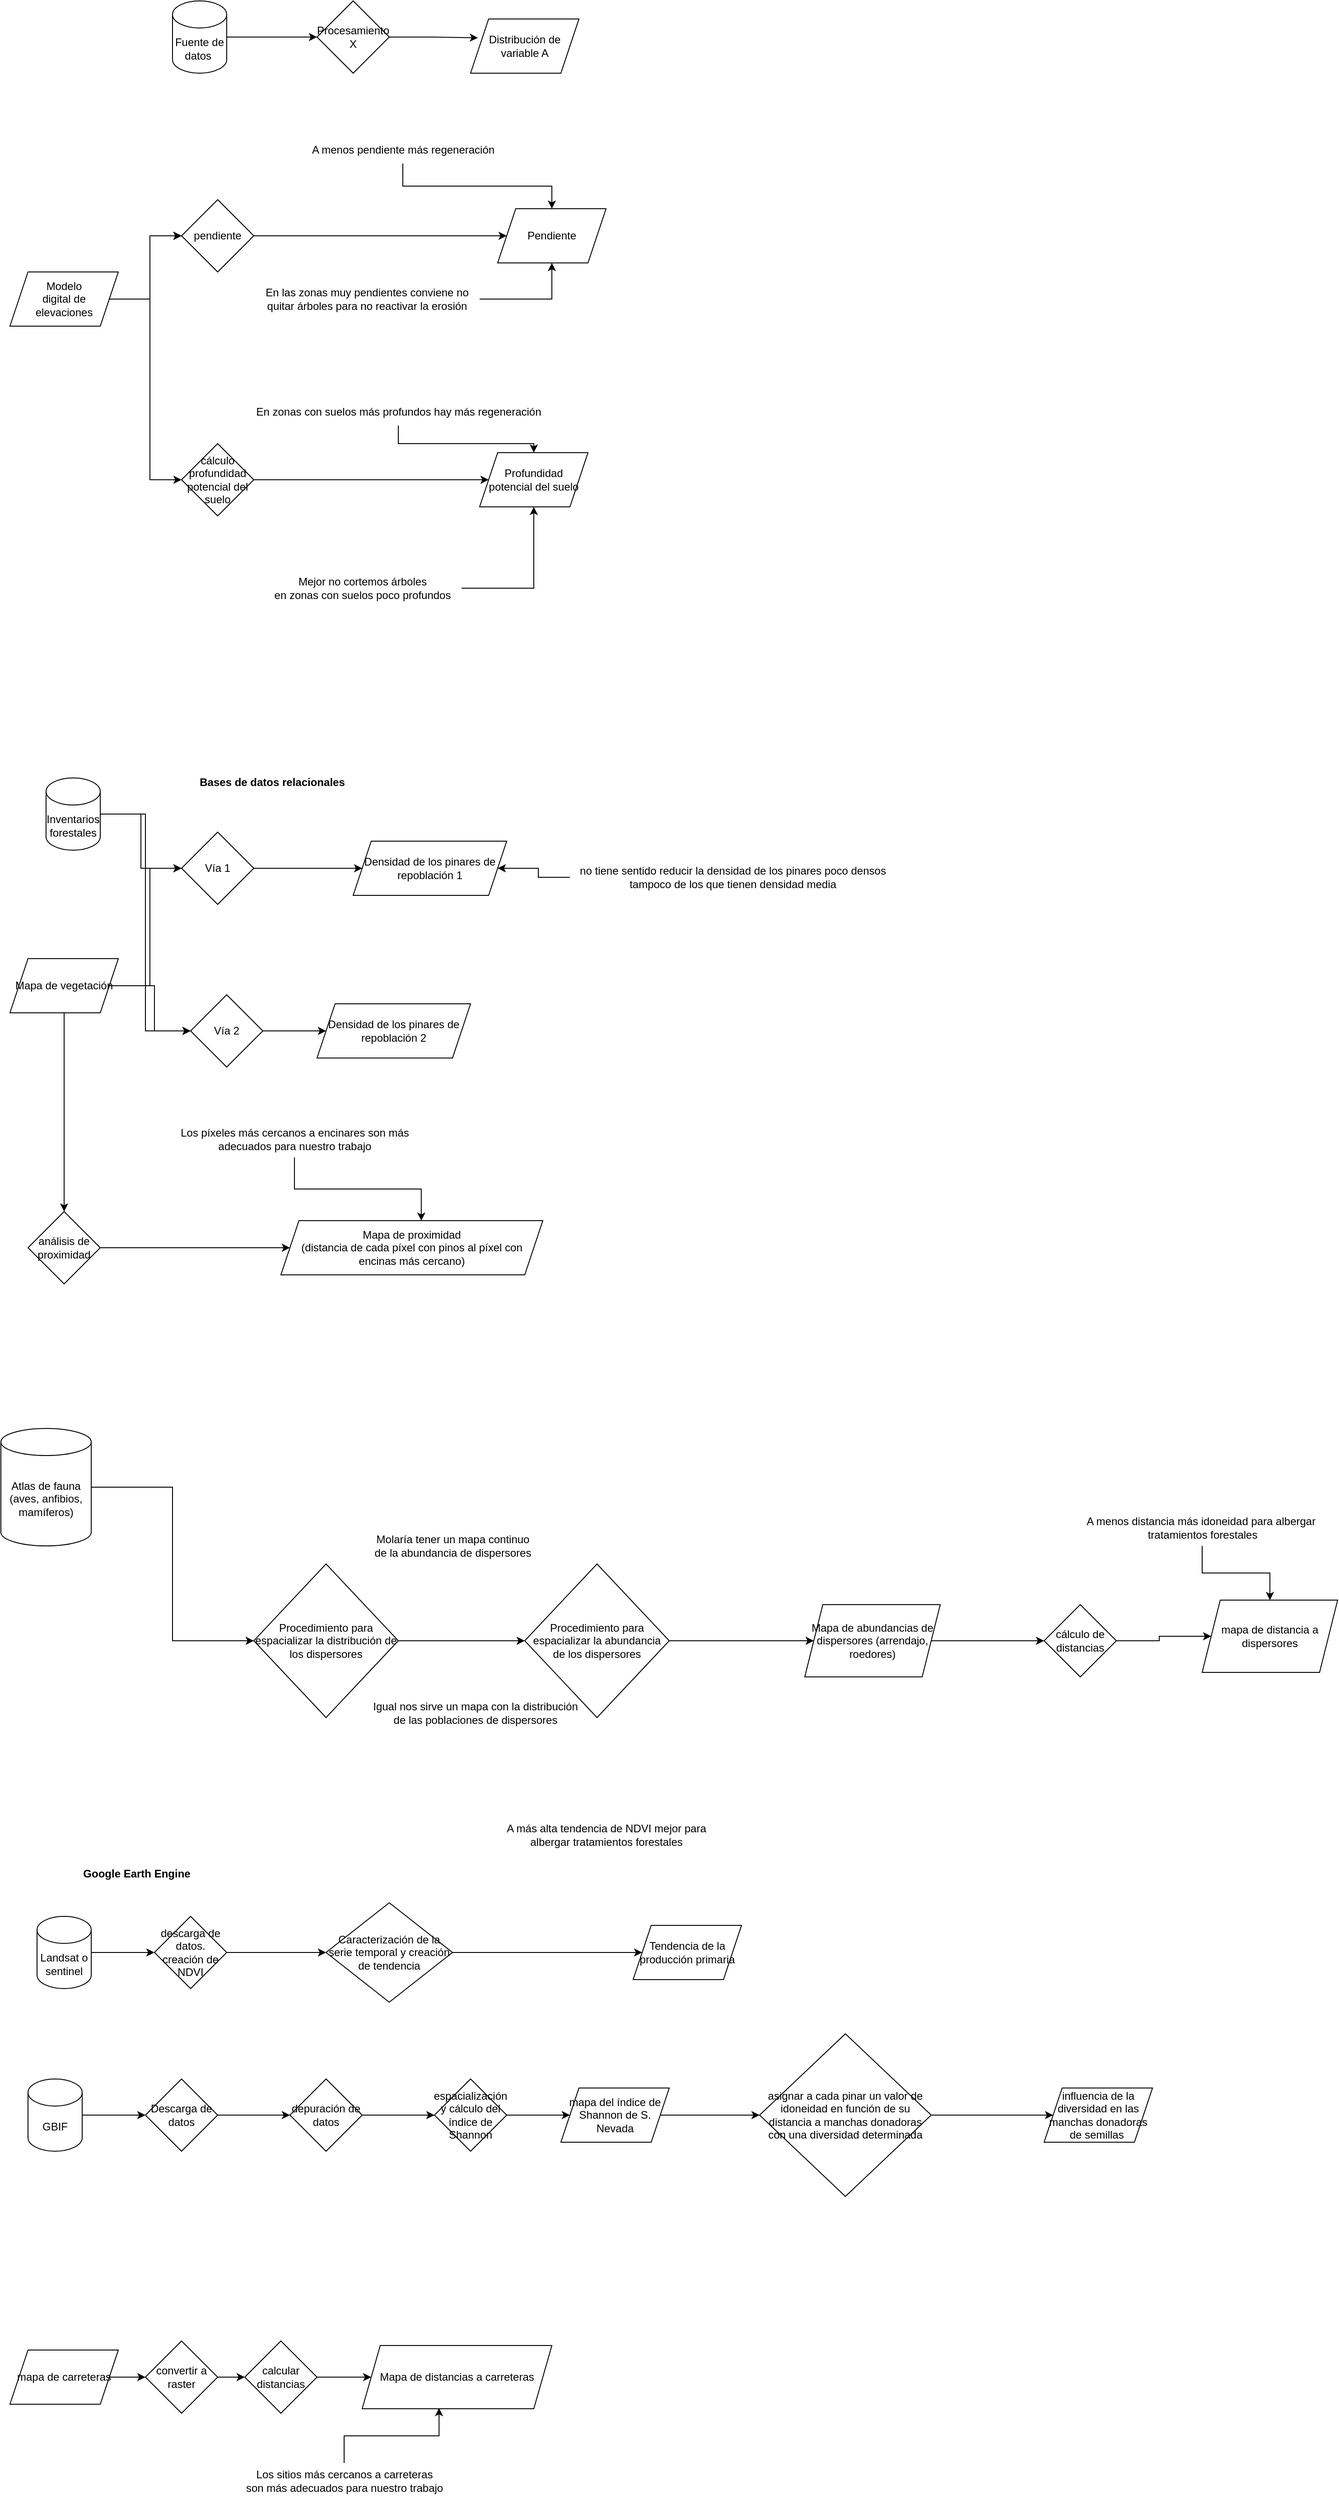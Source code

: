 <mxfile version="22.1.18" type="device">
  <diagram name="Page-1" id="WIU8k1cV8S0puOEJ7pt0">
    <mxGraphModel dx="1156" dy="646" grid="1" gridSize="10" guides="1" tooltips="1" connect="1" arrows="1" fold="1" page="1" pageScale="1" pageWidth="2336" pageHeight="1654" math="0" shadow="0">
      <root>
        <mxCell id="0" />
        <mxCell id="1" parent="0" />
        <mxCell id="wQWCABWHkLXudAePkiMl-4" value="" style="edgeStyle=orthogonalEdgeStyle;rounded=0;orthogonalLoop=1;jettySize=auto;html=1;" parent="1" source="wQWCABWHkLXudAePkiMl-1" target="wQWCABWHkLXudAePkiMl-3" edge="1">
          <mxGeometry relative="1" as="geometry" />
        </mxCell>
        <mxCell id="wQWCABWHkLXudAePkiMl-1" value="Fuente de datos&amp;nbsp;" style="shape=cylinder3;whiteSpace=wrap;html=1;boundedLbl=1;backgroundOutline=1;size=15;" parent="1" vertex="1">
          <mxGeometry x="230" y="140" width="60" height="80" as="geometry" />
        </mxCell>
        <mxCell id="wQWCABWHkLXudAePkiMl-2" value="Distribución de variable A" style="shape=parallelogram;perimeter=parallelogramPerimeter;whiteSpace=wrap;html=1;fixedSize=1;" parent="1" vertex="1">
          <mxGeometry x="560" y="160" width="120" height="60" as="geometry" />
        </mxCell>
        <mxCell id="wQWCABWHkLXudAePkiMl-3" value="Procesamiento X" style="rhombus;whiteSpace=wrap;html=1;" parent="1" vertex="1">
          <mxGeometry x="390" y="140" width="80" height="80" as="geometry" />
        </mxCell>
        <mxCell id="wQWCABWHkLXudAePkiMl-5" style="edgeStyle=orthogonalEdgeStyle;rounded=0;orthogonalLoop=1;jettySize=auto;html=1;entryX=0.068;entryY=0.347;entryDx=0;entryDy=0;entryPerimeter=0;" parent="1" source="wQWCABWHkLXudAePkiMl-3" target="wQWCABWHkLXudAePkiMl-2" edge="1">
          <mxGeometry relative="1" as="geometry" />
        </mxCell>
        <mxCell id="wQWCABWHkLXudAePkiMl-6" value="Pendiente" style="shape=parallelogram;perimeter=parallelogramPerimeter;whiteSpace=wrap;html=1;fixedSize=1;" parent="1" vertex="1">
          <mxGeometry x="590" y="370" width="120" height="60" as="geometry" />
        </mxCell>
        <mxCell id="wQWCABWHkLXudAePkiMl-8" style="edgeStyle=orthogonalEdgeStyle;rounded=0;orthogonalLoop=1;jettySize=auto;html=1;" parent="1" source="wQWCABWHkLXudAePkiMl-7" target="wQWCABWHkLXudAePkiMl-6" edge="1">
          <mxGeometry relative="1" as="geometry" />
        </mxCell>
        <mxCell id="wQWCABWHkLXudAePkiMl-7" value="A menos pendiente más regeneración" style="text;html=1;align=center;verticalAlign=middle;resizable=0;points=[];autosize=1;strokeColor=none;fillColor=none;" parent="1" vertex="1">
          <mxGeometry x="370" y="290" width="230" height="30" as="geometry" />
        </mxCell>
        <mxCell id="wQWCABWHkLXudAePkiMl-10" style="edgeStyle=orthogonalEdgeStyle;rounded=0;orthogonalLoop=1;jettySize=auto;html=1;" parent="1" source="wQWCABWHkLXudAePkiMl-9" target="wQWCABWHkLXudAePkiMl-6" edge="1">
          <mxGeometry relative="1" as="geometry" />
        </mxCell>
        <mxCell id="wQWCABWHkLXudAePkiMl-9" value="En las zonas muy pendientes conviene no&lt;br&gt;quitar árboles para no reactivar la erosión" style="text;html=1;align=center;verticalAlign=middle;resizable=0;points=[];autosize=1;strokeColor=none;fillColor=none;" parent="1" vertex="1">
          <mxGeometry x="320" y="450" width="250" height="40" as="geometry" />
        </mxCell>
        <mxCell id="wQWCABWHkLXudAePkiMl-11" value="Profundidad&lt;br&gt;potencial del suelo" style="shape=parallelogram;perimeter=parallelogramPerimeter;whiteSpace=wrap;html=1;fixedSize=1;" parent="1" vertex="1">
          <mxGeometry x="570" y="640" width="120" height="60" as="geometry" />
        </mxCell>
        <mxCell id="wQWCABWHkLXudAePkiMl-13" style="edgeStyle=orthogonalEdgeStyle;rounded=0;orthogonalLoop=1;jettySize=auto;html=1;entryX=0.5;entryY=0;entryDx=0;entryDy=0;" parent="1" source="wQWCABWHkLXudAePkiMl-12" target="wQWCABWHkLXudAePkiMl-11" edge="1">
          <mxGeometry relative="1" as="geometry" />
        </mxCell>
        <mxCell id="wQWCABWHkLXudAePkiMl-12" value="En zonas con suelos más profundos hay más regeneración" style="text;html=1;align=center;verticalAlign=middle;resizable=0;points=[];autosize=1;strokeColor=none;fillColor=none;" parent="1" vertex="1">
          <mxGeometry x="310" y="580" width="340" height="30" as="geometry" />
        </mxCell>
        <mxCell id="wQWCABWHkLXudAePkiMl-15" style="edgeStyle=orthogonalEdgeStyle;rounded=0;orthogonalLoop=1;jettySize=auto;html=1;" parent="1" source="wQWCABWHkLXudAePkiMl-14" target="wQWCABWHkLXudAePkiMl-11" edge="1">
          <mxGeometry relative="1" as="geometry" />
        </mxCell>
        <mxCell id="wQWCABWHkLXudAePkiMl-14" value="Mejor no cortemos árboles&lt;br&gt;en zonas con suelos poco profundos" style="text;html=1;align=center;verticalAlign=middle;resizable=0;points=[];autosize=1;strokeColor=none;fillColor=none;" parent="1" vertex="1">
          <mxGeometry x="330" y="770" width="220" height="40" as="geometry" />
        </mxCell>
        <mxCell id="wQWCABWHkLXudAePkiMl-19" value="" style="edgeStyle=orthogonalEdgeStyle;rounded=0;orthogonalLoop=1;jettySize=auto;html=1;" parent="1" source="wQWCABWHkLXudAePkiMl-17" target="wQWCABWHkLXudAePkiMl-18" edge="1">
          <mxGeometry relative="1" as="geometry" />
        </mxCell>
        <mxCell id="wQWCABWHkLXudAePkiMl-22" value="" style="edgeStyle=orthogonalEdgeStyle;rounded=0;orthogonalLoop=1;jettySize=auto;html=1;" parent="1" source="wQWCABWHkLXudAePkiMl-17" target="wQWCABWHkLXudAePkiMl-18" edge="1">
          <mxGeometry relative="1" as="geometry" />
        </mxCell>
        <mxCell id="wQWCABWHkLXudAePkiMl-23" value="" style="edgeStyle=orthogonalEdgeStyle;rounded=0;orthogonalLoop=1;jettySize=auto;html=1;" parent="1" source="wQWCABWHkLXudAePkiMl-17" target="wQWCABWHkLXudAePkiMl-18" edge="1">
          <mxGeometry relative="1" as="geometry" />
        </mxCell>
        <mxCell id="wQWCABWHkLXudAePkiMl-25" style="edgeStyle=orthogonalEdgeStyle;rounded=0;orthogonalLoop=1;jettySize=auto;html=1;entryX=0;entryY=0.5;entryDx=0;entryDy=0;" parent="1" source="wQWCABWHkLXudAePkiMl-17" target="wQWCABWHkLXudAePkiMl-24" edge="1">
          <mxGeometry relative="1" as="geometry" />
        </mxCell>
        <mxCell id="wQWCABWHkLXudAePkiMl-17" value="Modelo&lt;br&gt;digital de&lt;br&gt;elevaciones" style="shape=parallelogram;perimeter=parallelogramPerimeter;whiteSpace=wrap;html=1;fixedSize=1;" parent="1" vertex="1">
          <mxGeometry x="50" y="440" width="120" height="60" as="geometry" />
        </mxCell>
        <mxCell id="wQWCABWHkLXudAePkiMl-20" style="edgeStyle=orthogonalEdgeStyle;rounded=0;orthogonalLoop=1;jettySize=auto;html=1;entryX=0;entryY=0.5;entryDx=0;entryDy=0;" parent="1" source="wQWCABWHkLXudAePkiMl-18" target="wQWCABWHkLXudAePkiMl-6" edge="1">
          <mxGeometry relative="1" as="geometry" />
        </mxCell>
        <mxCell id="wQWCABWHkLXudAePkiMl-18" value="pendiente" style="rhombus;whiteSpace=wrap;html=1;" parent="1" vertex="1">
          <mxGeometry x="240" y="360" width="80" height="80" as="geometry" />
        </mxCell>
        <mxCell id="wQWCABWHkLXudAePkiMl-26" style="edgeStyle=orthogonalEdgeStyle;rounded=0;orthogonalLoop=1;jettySize=auto;html=1;" parent="1" source="wQWCABWHkLXudAePkiMl-24" target="wQWCABWHkLXudAePkiMl-11" edge="1">
          <mxGeometry relative="1" as="geometry" />
        </mxCell>
        <mxCell id="wQWCABWHkLXudAePkiMl-24" value="cálculo profundidad potencial del suelo" style="rhombus;whiteSpace=wrap;html=1;" parent="1" vertex="1">
          <mxGeometry x="240" y="630" width="80" height="80" as="geometry" />
        </mxCell>
        <mxCell id="wQWCABWHkLXudAePkiMl-27" value="Densidad de los pinares de repoblación 1" style="shape=parallelogram;perimeter=parallelogramPerimeter;whiteSpace=wrap;html=1;fixedSize=1;" parent="1" vertex="1">
          <mxGeometry x="430" y="1070" width="170" height="60" as="geometry" />
        </mxCell>
        <mxCell id="wQWCABWHkLXudAePkiMl-30" style="edgeStyle=orthogonalEdgeStyle;rounded=0;orthogonalLoop=1;jettySize=auto;html=1;entryX=1;entryY=0.5;entryDx=0;entryDy=0;" parent="1" source="wQWCABWHkLXudAePkiMl-28" target="wQWCABWHkLXudAePkiMl-27" edge="1">
          <mxGeometry relative="1" as="geometry" />
        </mxCell>
        <mxCell id="wQWCABWHkLXudAePkiMl-28" value="no tiene sentido reducir la densidad de los pinares poco densos&lt;br&gt;tampoco de los que tienen densidad media" style="text;html=1;align=center;verticalAlign=middle;resizable=0;points=[];autosize=1;strokeColor=none;fillColor=none;" parent="1" vertex="1">
          <mxGeometry x="670" y="1090" width="360" height="40" as="geometry" />
        </mxCell>
        <mxCell id="wQWCABWHkLXudAePkiMl-34" value="" style="edgeStyle=orthogonalEdgeStyle;rounded=0;orthogonalLoop=1;jettySize=auto;html=1;" parent="1" source="wQWCABWHkLXudAePkiMl-31" target="wQWCABWHkLXudAePkiMl-33" edge="1">
          <mxGeometry relative="1" as="geometry" />
        </mxCell>
        <mxCell id="wQWCABWHkLXudAePkiMl-39" style="edgeStyle=orthogonalEdgeStyle;rounded=0;orthogonalLoop=1;jettySize=auto;html=1;entryX=0;entryY=0.5;entryDx=0;entryDy=0;" parent="1" source="wQWCABWHkLXudAePkiMl-31" target="wQWCABWHkLXudAePkiMl-37" edge="1">
          <mxGeometry relative="1" as="geometry" />
        </mxCell>
        <mxCell id="wQWCABWHkLXudAePkiMl-31" value="Inventarios forestales" style="shape=cylinder3;whiteSpace=wrap;html=1;boundedLbl=1;backgroundOutline=1;size=15;" parent="1" vertex="1">
          <mxGeometry x="90" y="1000" width="60" height="80" as="geometry" />
        </mxCell>
        <mxCell id="wQWCABWHkLXudAePkiMl-35" style="edgeStyle=orthogonalEdgeStyle;rounded=0;orthogonalLoop=1;jettySize=auto;html=1;entryX=0;entryY=0.5;entryDx=0;entryDy=0;" parent="1" source="wQWCABWHkLXudAePkiMl-32" target="wQWCABWHkLXudAePkiMl-33" edge="1">
          <mxGeometry relative="1" as="geometry" />
        </mxCell>
        <mxCell id="wQWCABWHkLXudAePkiMl-41" style="edgeStyle=orthogonalEdgeStyle;rounded=0;orthogonalLoop=1;jettySize=auto;html=1;exitX=1;exitY=0.5;exitDx=0;exitDy=0;entryX=0;entryY=0.5;entryDx=0;entryDy=0;" parent="1" source="wQWCABWHkLXudAePkiMl-32" target="wQWCABWHkLXudAePkiMl-37" edge="1">
          <mxGeometry relative="1" as="geometry" />
        </mxCell>
        <mxCell id="wQWCABWHkLXudAePkiMl-47" value="" style="edgeStyle=orthogonalEdgeStyle;rounded=0;orthogonalLoop=1;jettySize=auto;html=1;" parent="1" source="wQWCABWHkLXudAePkiMl-32" target="wQWCABWHkLXudAePkiMl-46" edge="1">
          <mxGeometry relative="1" as="geometry" />
        </mxCell>
        <mxCell id="wQWCABWHkLXudAePkiMl-32" value="Mapa de vegetación" style="shape=parallelogram;perimeter=parallelogramPerimeter;whiteSpace=wrap;html=1;fixedSize=1;" parent="1" vertex="1">
          <mxGeometry x="50" y="1200" width="120" height="60" as="geometry" />
        </mxCell>
        <mxCell id="wQWCABWHkLXudAePkiMl-36" style="edgeStyle=orthogonalEdgeStyle;rounded=0;orthogonalLoop=1;jettySize=auto;html=1;entryX=0;entryY=0.5;entryDx=0;entryDy=0;" parent="1" source="wQWCABWHkLXudAePkiMl-33" target="wQWCABWHkLXudAePkiMl-27" edge="1">
          <mxGeometry relative="1" as="geometry" />
        </mxCell>
        <mxCell id="wQWCABWHkLXudAePkiMl-33" value="Vía 1" style="rhombus;whiteSpace=wrap;html=1;" parent="1" vertex="1">
          <mxGeometry x="240" y="1060" width="80" height="80" as="geometry" />
        </mxCell>
        <mxCell id="wQWCABWHkLXudAePkiMl-40" style="edgeStyle=orthogonalEdgeStyle;rounded=0;orthogonalLoop=1;jettySize=auto;html=1;entryX=0;entryY=0.5;entryDx=0;entryDy=0;" parent="1" source="wQWCABWHkLXudAePkiMl-37" target="wQWCABWHkLXudAePkiMl-38" edge="1">
          <mxGeometry relative="1" as="geometry" />
        </mxCell>
        <mxCell id="wQWCABWHkLXudAePkiMl-37" value="Vía 2" style="rhombus;whiteSpace=wrap;html=1;" parent="1" vertex="1">
          <mxGeometry x="250" y="1240" width="80" height="80" as="geometry" />
        </mxCell>
        <mxCell id="wQWCABWHkLXudAePkiMl-38" value="Densidad de los pinares de repoblación 2" style="shape=parallelogram;perimeter=parallelogramPerimeter;whiteSpace=wrap;html=1;fixedSize=1;" parent="1" vertex="1">
          <mxGeometry x="390" y="1250" width="170" height="60" as="geometry" />
        </mxCell>
        <mxCell id="wQWCABWHkLXudAePkiMl-42" value="Bases de datos relacionales" style="text;html=1;align=center;verticalAlign=middle;resizable=0;points=[];autosize=1;strokeColor=none;fillColor=none;fontStyle=1" parent="1" vertex="1">
          <mxGeometry x="250" y="990" width="180" height="30" as="geometry" />
        </mxCell>
        <mxCell id="wQWCABWHkLXudAePkiMl-43" value="Mapa de proximidad&lt;br&gt;(distancia de cada píxel con pinos al píxel con encinas más cercano)" style="shape=parallelogram;perimeter=parallelogramPerimeter;whiteSpace=wrap;html=1;fixedSize=1;" parent="1" vertex="1">
          <mxGeometry x="350" y="1490" width="290" height="60" as="geometry" />
        </mxCell>
        <mxCell id="wQWCABWHkLXudAePkiMl-48" style="edgeStyle=orthogonalEdgeStyle;rounded=0;orthogonalLoop=1;jettySize=auto;html=1;entryX=0;entryY=0.5;entryDx=0;entryDy=0;" parent="1" source="wQWCABWHkLXudAePkiMl-46" target="wQWCABWHkLXudAePkiMl-43" edge="1">
          <mxGeometry relative="1" as="geometry" />
        </mxCell>
        <mxCell id="wQWCABWHkLXudAePkiMl-46" value="análisis de proximidad" style="rhombus;whiteSpace=wrap;html=1;" parent="1" vertex="1">
          <mxGeometry x="70" y="1480" width="80" height="80" as="geometry" />
        </mxCell>
        <mxCell id="wQWCABWHkLXudAePkiMl-49" value="Mapa de distancias a carreteras" style="shape=parallelogram;perimeter=parallelogramPerimeter;whiteSpace=wrap;html=1;fixedSize=1;" parent="1" vertex="1">
          <mxGeometry x="440" y="2735" width="210" height="70" as="geometry" />
        </mxCell>
        <mxCell id="wQWCABWHkLXudAePkiMl-52" value="" style="edgeStyle=orthogonalEdgeStyle;rounded=0;orthogonalLoop=1;jettySize=auto;html=1;" parent="1" source="wQWCABWHkLXudAePkiMl-50" target="wQWCABWHkLXudAePkiMl-51" edge="1">
          <mxGeometry relative="1" as="geometry" />
        </mxCell>
        <mxCell id="wQWCABWHkLXudAePkiMl-50" value="mapa de carreteras" style="shape=parallelogram;perimeter=parallelogramPerimeter;whiteSpace=wrap;html=1;fixedSize=1;" parent="1" vertex="1">
          <mxGeometry x="50" y="2740" width="120" height="60" as="geometry" />
        </mxCell>
        <mxCell id="wQWCABWHkLXudAePkiMl-55" value="" style="edgeStyle=orthogonalEdgeStyle;rounded=0;orthogonalLoop=1;jettySize=auto;html=1;" parent="1" source="wQWCABWHkLXudAePkiMl-51" target="wQWCABWHkLXudAePkiMl-54" edge="1">
          <mxGeometry relative="1" as="geometry" />
        </mxCell>
        <mxCell id="wQWCABWHkLXudAePkiMl-51" value="convertir a&lt;br&gt;raster" style="rhombus;whiteSpace=wrap;html=1;" parent="1" vertex="1">
          <mxGeometry x="200" y="2730" width="80" height="80" as="geometry" />
        </mxCell>
        <mxCell id="wQWCABWHkLXudAePkiMl-56" style="edgeStyle=orthogonalEdgeStyle;rounded=0;orthogonalLoop=1;jettySize=auto;html=1;" parent="1" source="wQWCABWHkLXudAePkiMl-54" target="wQWCABWHkLXudAePkiMl-49" edge="1">
          <mxGeometry relative="1" as="geometry" />
        </mxCell>
        <mxCell id="wQWCABWHkLXudAePkiMl-54" value="calcular distancias" style="rhombus;whiteSpace=wrap;html=1;" parent="1" vertex="1">
          <mxGeometry x="310" y="2730" width="80" height="80" as="geometry" />
        </mxCell>
        <mxCell id="wQWCABWHkLXudAePkiMl-57" value="Los píxeles más cercanos a encinares son más&lt;br&gt;adecuados para nuestro trabajo" style="text;html=1;align=center;verticalAlign=middle;resizable=0;points=[];autosize=1;strokeColor=none;fillColor=none;" parent="1" vertex="1">
          <mxGeometry x="225" y="1380" width="280" height="40" as="geometry" />
        </mxCell>
        <mxCell id="wQWCABWHkLXudAePkiMl-58" style="edgeStyle=orthogonalEdgeStyle;rounded=0;orthogonalLoop=1;jettySize=auto;html=1;entryX=0.536;entryY=0.001;entryDx=0;entryDy=0;entryPerimeter=0;" parent="1" source="wQWCABWHkLXudAePkiMl-57" target="wQWCABWHkLXudAePkiMl-43" edge="1">
          <mxGeometry relative="1" as="geometry" />
        </mxCell>
        <mxCell id="wQWCABWHkLXudAePkiMl-59" value="Los sitios más cercanos a carreteras&lt;br&gt;son más adecuados para nuestro trabajo" style="text;html=1;align=center;verticalAlign=middle;resizable=0;points=[];autosize=1;strokeColor=none;fillColor=none;" parent="1" vertex="1">
          <mxGeometry x="300" y="2865" width="240" height="40" as="geometry" />
        </mxCell>
        <mxCell id="wQWCABWHkLXudAePkiMl-60" style="edgeStyle=orthogonalEdgeStyle;rounded=0;orthogonalLoop=1;jettySize=auto;html=1;entryX=0.405;entryY=0.989;entryDx=0;entryDy=0;entryPerimeter=0;" parent="1" source="wQWCABWHkLXudAePkiMl-59" target="wQWCABWHkLXudAePkiMl-49" edge="1">
          <mxGeometry relative="1" as="geometry" />
        </mxCell>
        <mxCell id="WqvZZUoiSYCYh4qFtlOo-24" value="" style="edgeStyle=orthogonalEdgeStyle;rounded=0;orthogonalLoop=1;jettySize=auto;html=1;" edge="1" parent="1" source="WqvZZUoiSYCYh4qFtlOo-1" target="WqvZZUoiSYCYh4qFtlOo-23">
          <mxGeometry relative="1" as="geometry" />
        </mxCell>
        <mxCell id="WqvZZUoiSYCYh4qFtlOo-1" value="Mapa de abundancias de dispersores (arrendajo, roedores)" style="shape=parallelogram;perimeter=parallelogramPerimeter;whiteSpace=wrap;html=1;fixedSize=1;" vertex="1" parent="1">
          <mxGeometry x="930" y="1915" width="150" height="80" as="geometry" />
        </mxCell>
        <mxCell id="WqvZZUoiSYCYh4qFtlOo-6" style="edgeStyle=orthogonalEdgeStyle;rounded=0;orthogonalLoop=1;jettySize=auto;html=1;" edge="1" parent="1" source="WqvZZUoiSYCYh4qFtlOo-2" target="WqvZZUoiSYCYh4qFtlOo-3">
          <mxGeometry relative="1" as="geometry" />
        </mxCell>
        <mxCell id="WqvZZUoiSYCYh4qFtlOo-2" value="Procedimiento para espacializar la distribución de los dispersores" style="rhombus;whiteSpace=wrap;html=1;" vertex="1" parent="1">
          <mxGeometry x="320" y="1870" width="160" height="170" as="geometry" />
        </mxCell>
        <mxCell id="WqvZZUoiSYCYh4qFtlOo-7" style="edgeStyle=orthogonalEdgeStyle;rounded=0;orthogonalLoop=1;jettySize=auto;html=1;entryX=0;entryY=0.5;entryDx=0;entryDy=0;" edge="1" parent="1" source="WqvZZUoiSYCYh4qFtlOo-3" target="WqvZZUoiSYCYh4qFtlOo-1">
          <mxGeometry relative="1" as="geometry" />
        </mxCell>
        <mxCell id="WqvZZUoiSYCYh4qFtlOo-3" value="Procedimiento para espacializar la abundancia de los dispersores" style="rhombus;whiteSpace=wrap;html=1;" vertex="1" parent="1">
          <mxGeometry x="620" y="1870" width="160" height="170" as="geometry" />
        </mxCell>
        <mxCell id="WqvZZUoiSYCYh4qFtlOo-4" value="Molaría tener un mapa continuo&lt;br&gt;de la abundancia de dispersores" style="text;html=1;align=center;verticalAlign=middle;resizable=0;points=[];autosize=1;strokeColor=none;fillColor=none;" vertex="1" parent="1">
          <mxGeometry x="440" y="1830" width="200" height="40" as="geometry" />
        </mxCell>
        <mxCell id="WqvZZUoiSYCYh4qFtlOo-5" value="Igual nos sirve un mapa con la distribución&lt;br&gt;de las poblaciones de dispersores" style="text;html=1;align=center;verticalAlign=middle;resizable=0;points=[];autosize=1;strokeColor=none;fillColor=none;" vertex="1" parent="1">
          <mxGeometry x="440" y="2015" width="250" height="40" as="geometry" />
        </mxCell>
        <mxCell id="WqvZZUoiSYCYh4qFtlOo-9" style="edgeStyle=orthogonalEdgeStyle;rounded=0;orthogonalLoop=1;jettySize=auto;html=1;entryX=0;entryY=0.5;entryDx=0;entryDy=0;" edge="1" parent="1" source="WqvZZUoiSYCYh4qFtlOo-8" target="WqvZZUoiSYCYh4qFtlOo-2">
          <mxGeometry relative="1" as="geometry" />
        </mxCell>
        <mxCell id="WqvZZUoiSYCYh4qFtlOo-8" value="Atlas de fauna (aves, anfibios, mamíferos)" style="shape=cylinder3;whiteSpace=wrap;html=1;boundedLbl=1;backgroundOutline=1;size=15;" vertex="1" parent="1">
          <mxGeometry x="40" y="1720" width="100" height="130" as="geometry" />
        </mxCell>
        <mxCell id="WqvZZUoiSYCYh4qFtlOo-10" value="Tendencia de la producción primaria" style="shape=parallelogram;perimeter=parallelogramPerimeter;whiteSpace=wrap;html=1;fixedSize=1;" vertex="1" parent="1">
          <mxGeometry x="740" y="2270" width="120" height="60" as="geometry" />
        </mxCell>
        <mxCell id="WqvZZUoiSYCYh4qFtlOo-14" value="" style="edgeStyle=orthogonalEdgeStyle;rounded=0;orthogonalLoop=1;jettySize=auto;html=1;" edge="1" parent="1" source="WqvZZUoiSYCYh4qFtlOo-11" target="WqvZZUoiSYCYh4qFtlOo-13">
          <mxGeometry relative="1" as="geometry" />
        </mxCell>
        <mxCell id="WqvZZUoiSYCYh4qFtlOo-11" value="Landsat o sentinel" style="shape=cylinder3;whiteSpace=wrap;html=1;boundedLbl=1;backgroundOutline=1;size=15;" vertex="1" parent="1">
          <mxGeometry x="80" y="2260" width="60" height="80" as="geometry" />
        </mxCell>
        <mxCell id="WqvZZUoiSYCYh4qFtlOo-16" value="" style="edgeStyle=orthogonalEdgeStyle;rounded=0;orthogonalLoop=1;jettySize=auto;html=1;" edge="1" parent="1" source="WqvZZUoiSYCYh4qFtlOo-13" target="WqvZZUoiSYCYh4qFtlOo-15">
          <mxGeometry relative="1" as="geometry" />
        </mxCell>
        <mxCell id="WqvZZUoiSYCYh4qFtlOo-13" value="descarga de datos. creación de NDVI" style="rhombus;whiteSpace=wrap;html=1;" vertex="1" parent="1">
          <mxGeometry x="210" y="2260" width="80" height="80" as="geometry" />
        </mxCell>
        <mxCell id="WqvZZUoiSYCYh4qFtlOo-17" style="edgeStyle=orthogonalEdgeStyle;rounded=0;orthogonalLoop=1;jettySize=auto;html=1;" edge="1" parent="1" source="WqvZZUoiSYCYh4qFtlOo-15" target="WqvZZUoiSYCYh4qFtlOo-10">
          <mxGeometry relative="1" as="geometry" />
        </mxCell>
        <mxCell id="WqvZZUoiSYCYh4qFtlOo-15" value="Caracterización de la serie temporal y creación de tendencia" style="rhombus;whiteSpace=wrap;html=1;" vertex="1" parent="1">
          <mxGeometry x="400" y="2245" width="140" height="110" as="geometry" />
        </mxCell>
        <mxCell id="WqvZZUoiSYCYh4qFtlOo-18" value="A más alta tendencia de NDVI mejor para&lt;br&gt;&amp;nbsp;albergar tratamientos forestales&amp;nbsp;" style="text;html=1;align=center;verticalAlign=middle;resizable=0;points=[];autosize=1;strokeColor=none;fillColor=none;" vertex="1" parent="1">
          <mxGeometry x="590" y="2150" width="240" height="40" as="geometry" />
        </mxCell>
        <mxCell id="WqvZZUoiSYCYh4qFtlOo-29" style="edgeStyle=orthogonalEdgeStyle;rounded=0;orthogonalLoop=1;jettySize=auto;html=1;entryX=0;entryY=0.5;entryDx=0;entryDy=0;" edge="1" parent="1" source="WqvZZUoiSYCYh4qFtlOo-23" target="WqvZZUoiSYCYh4qFtlOo-28">
          <mxGeometry relative="1" as="geometry" />
        </mxCell>
        <mxCell id="WqvZZUoiSYCYh4qFtlOo-23" value="cálculo de distancias" style="rhombus;whiteSpace=wrap;html=1;" vertex="1" parent="1">
          <mxGeometry x="1195" y="1915" width="80" height="80" as="geometry" />
        </mxCell>
        <mxCell id="WqvZZUoiSYCYh4qFtlOo-28" value="mapa de distancia a dispersores" style="shape=parallelogram;perimeter=parallelogramPerimeter;whiteSpace=wrap;html=1;fixedSize=1;" vertex="1" parent="1">
          <mxGeometry x="1370" y="1910" width="150" height="80" as="geometry" />
        </mxCell>
        <mxCell id="WqvZZUoiSYCYh4qFtlOo-31" style="edgeStyle=orthogonalEdgeStyle;rounded=0;orthogonalLoop=1;jettySize=auto;html=1;entryX=0.5;entryY=0;entryDx=0;entryDy=0;" edge="1" parent="1" source="WqvZZUoiSYCYh4qFtlOo-30" target="WqvZZUoiSYCYh4qFtlOo-28">
          <mxGeometry relative="1" as="geometry" />
        </mxCell>
        <mxCell id="WqvZZUoiSYCYh4qFtlOo-30" value="A menos distancia más idoneidad para albergar&amp;nbsp;&lt;br&gt;tratamientos forestales" style="text;html=1;align=center;verticalAlign=middle;resizable=0;points=[];autosize=1;strokeColor=none;fillColor=none;" vertex="1" parent="1">
          <mxGeometry x="1230" y="1810" width="280" height="40" as="geometry" />
        </mxCell>
        <mxCell id="WqvZZUoiSYCYh4qFtlOo-32" value="Google Earth Engine" style="text;html=1;align=center;verticalAlign=middle;resizable=0;points=[];autosize=1;strokeColor=none;fillColor=none;fontStyle=1" vertex="1" parent="1">
          <mxGeometry x="120" y="2198" width="140" height="30" as="geometry" />
        </mxCell>
        <mxCell id="WqvZZUoiSYCYh4qFtlOo-35" value="" style="edgeStyle=orthogonalEdgeStyle;rounded=0;orthogonalLoop=1;jettySize=auto;html=1;" edge="1" parent="1" source="WqvZZUoiSYCYh4qFtlOo-33" target="WqvZZUoiSYCYh4qFtlOo-34">
          <mxGeometry relative="1" as="geometry" />
        </mxCell>
        <mxCell id="WqvZZUoiSYCYh4qFtlOo-33" value="GBIF" style="shape=cylinder3;whiteSpace=wrap;html=1;boundedLbl=1;backgroundOutline=1;size=15;" vertex="1" parent="1">
          <mxGeometry x="70" y="2440" width="60" height="80" as="geometry" />
        </mxCell>
        <mxCell id="WqvZZUoiSYCYh4qFtlOo-37" value="" style="edgeStyle=orthogonalEdgeStyle;rounded=0;orthogonalLoop=1;jettySize=auto;html=1;" edge="1" parent="1" source="WqvZZUoiSYCYh4qFtlOo-34" target="WqvZZUoiSYCYh4qFtlOo-36">
          <mxGeometry relative="1" as="geometry" />
        </mxCell>
        <mxCell id="WqvZZUoiSYCYh4qFtlOo-34" value="Descarga de datos" style="rhombus;whiteSpace=wrap;html=1;" vertex="1" parent="1">
          <mxGeometry x="200" y="2440" width="80" height="80" as="geometry" />
        </mxCell>
        <mxCell id="WqvZZUoiSYCYh4qFtlOo-39" value="" style="edgeStyle=orthogonalEdgeStyle;rounded=0;orthogonalLoop=1;jettySize=auto;html=1;" edge="1" parent="1" source="WqvZZUoiSYCYh4qFtlOo-36" target="WqvZZUoiSYCYh4qFtlOo-38">
          <mxGeometry relative="1" as="geometry" />
        </mxCell>
        <mxCell id="WqvZZUoiSYCYh4qFtlOo-36" value="depuración de datos" style="rhombus;whiteSpace=wrap;html=1;" vertex="1" parent="1">
          <mxGeometry x="360" y="2440" width="80" height="80" as="geometry" />
        </mxCell>
        <mxCell id="WqvZZUoiSYCYh4qFtlOo-41" style="edgeStyle=orthogonalEdgeStyle;rounded=0;orthogonalLoop=1;jettySize=auto;html=1;exitX=1;exitY=0.5;exitDx=0;exitDy=0;entryX=0;entryY=0.5;entryDx=0;entryDy=0;" edge="1" parent="1" source="WqvZZUoiSYCYh4qFtlOo-38" target="WqvZZUoiSYCYh4qFtlOo-40">
          <mxGeometry relative="1" as="geometry" />
        </mxCell>
        <mxCell id="WqvZZUoiSYCYh4qFtlOo-38" value="espacialización y cálculo del índice de Shannon" style="rhombus;whiteSpace=wrap;html=1;" vertex="1" parent="1">
          <mxGeometry x="520" y="2440" width="80" height="80" as="geometry" />
        </mxCell>
        <mxCell id="WqvZZUoiSYCYh4qFtlOo-43" value="" style="edgeStyle=orthogonalEdgeStyle;rounded=0;orthogonalLoop=1;jettySize=auto;html=1;" edge="1" parent="1" source="WqvZZUoiSYCYh4qFtlOo-40" target="WqvZZUoiSYCYh4qFtlOo-42">
          <mxGeometry relative="1" as="geometry" />
        </mxCell>
        <mxCell id="WqvZZUoiSYCYh4qFtlOo-40" value="mapa del índice de Shannon de S. Nevada" style="shape=parallelogram;perimeter=parallelogramPerimeter;whiteSpace=wrap;html=1;fixedSize=1;" vertex="1" parent="1">
          <mxGeometry x="660" y="2450" width="120" height="60" as="geometry" />
        </mxCell>
        <mxCell id="WqvZZUoiSYCYh4qFtlOo-45" style="edgeStyle=orthogonalEdgeStyle;rounded=0;orthogonalLoop=1;jettySize=auto;html=1;" edge="1" parent="1" source="WqvZZUoiSYCYh4qFtlOo-42" target="WqvZZUoiSYCYh4qFtlOo-44">
          <mxGeometry relative="1" as="geometry" />
        </mxCell>
        <mxCell id="WqvZZUoiSYCYh4qFtlOo-42" value="asignar a cada pinar un valor de idoneidad en función de su distancia a manchas donadoras con una diversidad determinada" style="rhombus;whiteSpace=wrap;html=1;" vertex="1" parent="1">
          <mxGeometry x="880" y="2390" width="190" height="180" as="geometry" />
        </mxCell>
        <mxCell id="WqvZZUoiSYCYh4qFtlOo-44" value="influencia de la diversidad en las manchas donadoras de semillas&amp;nbsp;" style="shape=parallelogram;perimeter=parallelogramPerimeter;whiteSpace=wrap;html=1;fixedSize=1;" vertex="1" parent="1">
          <mxGeometry x="1195" y="2450" width="120" height="60" as="geometry" />
        </mxCell>
      </root>
    </mxGraphModel>
  </diagram>
</mxfile>
